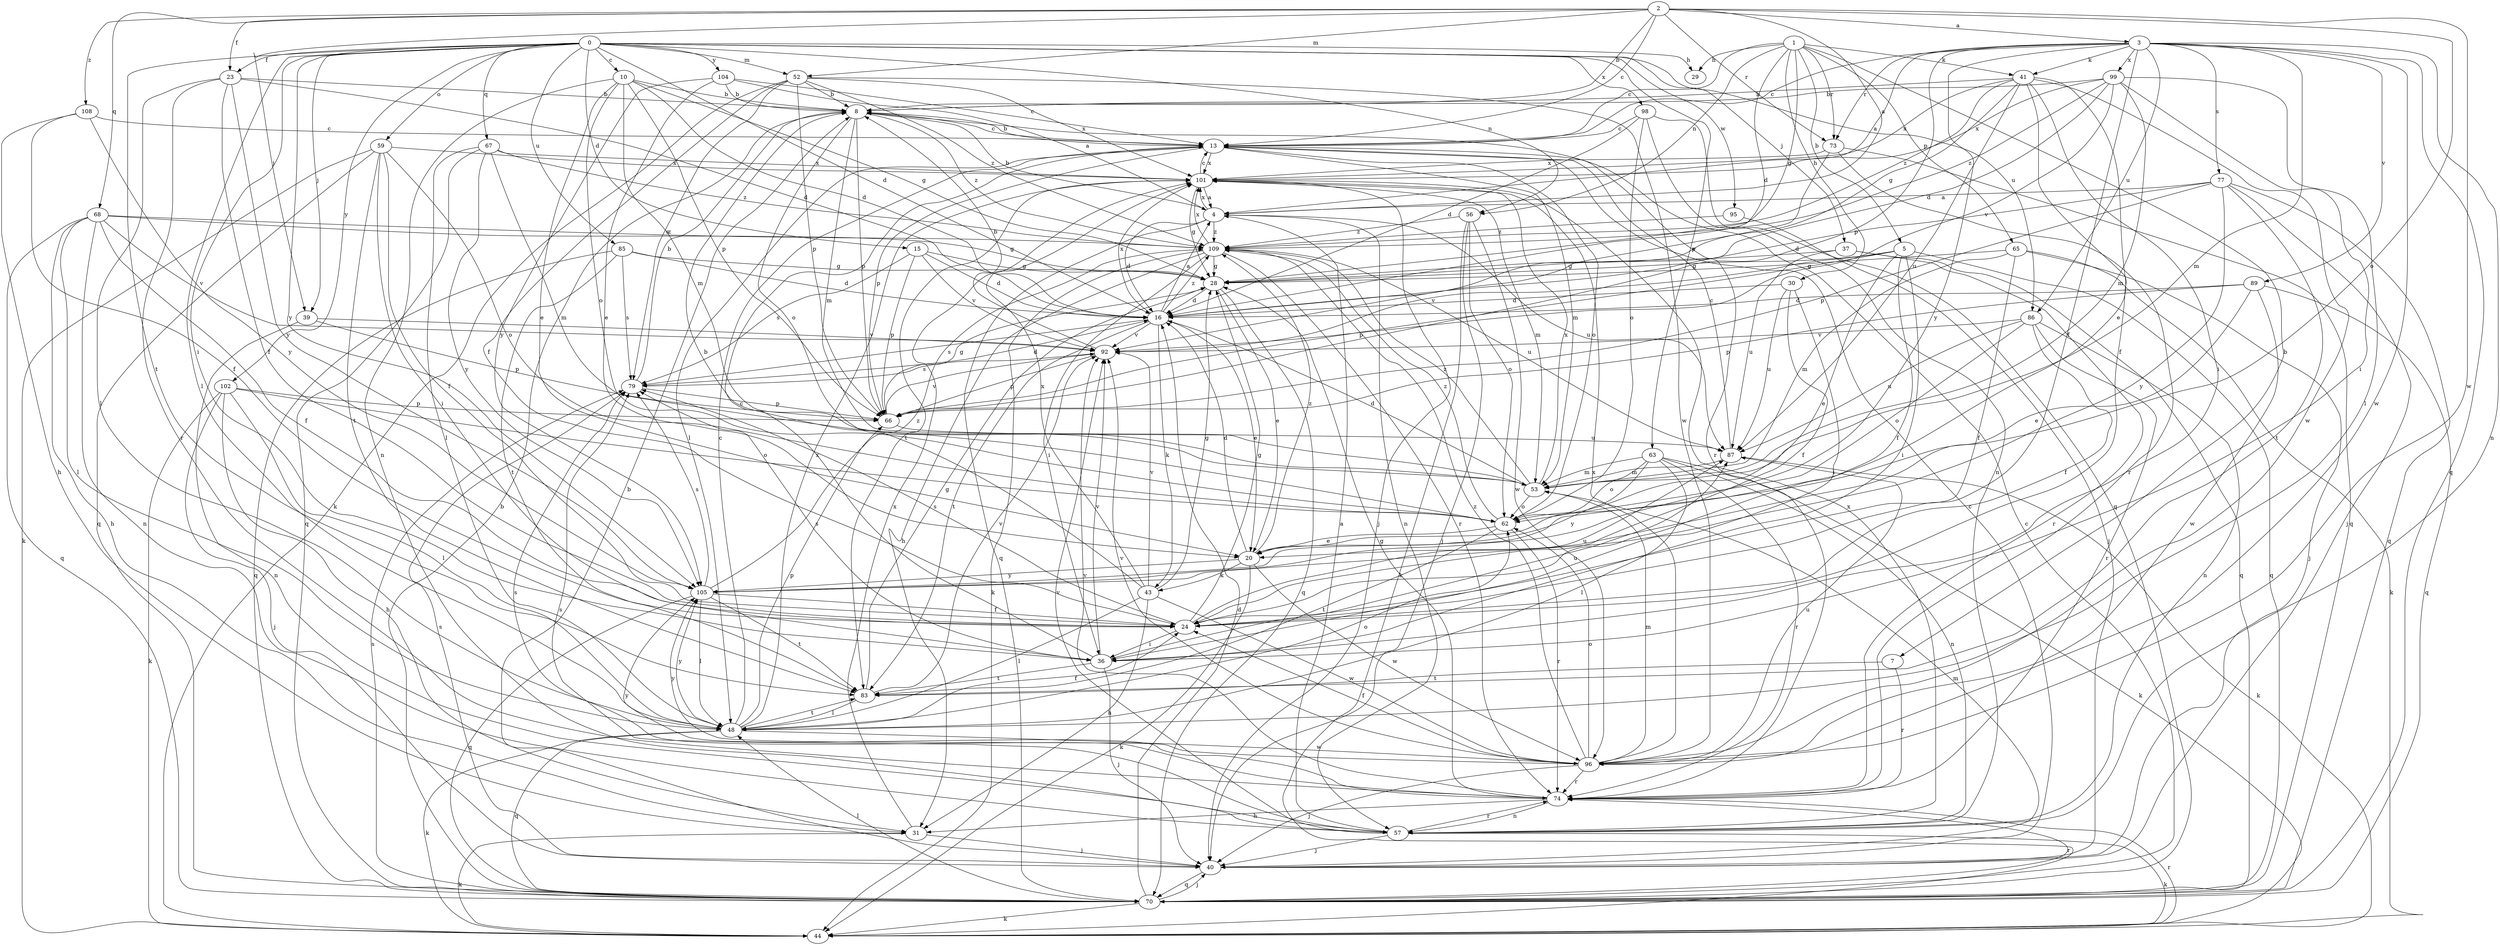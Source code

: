 strict digraph  {
0;
1;
2;
3;
4;
5;
7;
8;
10;
13;
15;
16;
20;
23;
24;
28;
29;
30;
31;
36;
37;
39;
40;
41;
43;
44;
48;
52;
53;
56;
57;
59;
62;
63;
65;
66;
67;
68;
70;
73;
74;
77;
79;
83;
85;
86;
87;
89;
92;
95;
96;
98;
99;
101;
102;
104;
105;
108;
109;
0 -> 10  [label=c];
0 -> 15  [label=d];
0 -> 16  [label=d];
0 -> 23  [label=f];
0 -> 29  [label=h];
0 -> 36  [label=i];
0 -> 37  [label=j];
0 -> 39  [label=j];
0 -> 48  [label=l];
0 -> 52  [label=m];
0 -> 56  [label=n];
0 -> 59  [label=o];
0 -> 63  [label=p];
0 -> 67  [label=q];
0 -> 83  [label=t];
0 -> 85  [label=u];
0 -> 86  [label=u];
0 -> 95  [label=w];
0 -> 98  [label=x];
0 -> 102  [label=y];
0 -> 104  [label=y];
0 -> 105  [label=y];
1 -> 5  [label=b];
1 -> 7  [label=b];
1 -> 13  [label=c];
1 -> 16  [label=d];
1 -> 28  [label=g];
1 -> 29  [label=h];
1 -> 30  [label=h];
1 -> 41  [label=k];
1 -> 56  [label=n];
1 -> 65  [label=p];
1 -> 73  [label=r];
2 -> 3  [label=a];
2 -> 4  [label=a];
2 -> 8  [label=b];
2 -> 13  [label=c];
2 -> 23  [label=f];
2 -> 39  [label=j];
2 -> 52  [label=m];
2 -> 62  [label=o];
2 -> 68  [label=q];
2 -> 73  [label=r];
2 -> 96  [label=w];
2 -> 108  [label=z];
3 -> 4  [label=a];
3 -> 13  [label=c];
3 -> 24  [label=f];
3 -> 41  [label=k];
3 -> 53  [label=m];
3 -> 57  [label=n];
3 -> 66  [label=p];
3 -> 70  [label=q];
3 -> 73  [label=r];
3 -> 77  [label=s];
3 -> 86  [label=u];
3 -> 89  [label=v];
3 -> 96  [label=w];
3 -> 99  [label=x];
3 -> 105  [label=y];
4 -> 8  [label=b];
4 -> 16  [label=d];
4 -> 57  [label=n];
4 -> 70  [label=q];
4 -> 87  [label=u];
4 -> 101  [label=x];
4 -> 109  [label=z];
5 -> 20  [label=e];
5 -> 24  [label=f];
5 -> 28  [label=g];
5 -> 36  [label=i];
5 -> 66  [label=p];
5 -> 70  [label=q];
5 -> 92  [label=v];
7 -> 74  [label=r];
7 -> 83  [label=t];
8 -> 13  [label=c];
8 -> 53  [label=m];
8 -> 62  [label=o];
8 -> 66  [label=p];
8 -> 74  [label=r];
8 -> 109  [label=z];
10 -> 8  [label=b];
10 -> 16  [label=d];
10 -> 20  [label=e];
10 -> 28  [label=g];
10 -> 53  [label=m];
10 -> 57  [label=n];
10 -> 62  [label=o];
10 -> 66  [label=p];
13 -> 8  [label=b];
13 -> 48  [label=l];
13 -> 53  [label=m];
13 -> 62  [label=o];
13 -> 66  [label=p];
13 -> 101  [label=x];
15 -> 16  [label=d];
15 -> 28  [label=g];
15 -> 66  [label=p];
15 -> 79  [label=s];
15 -> 92  [label=v];
16 -> 4  [label=a];
16 -> 20  [label=e];
16 -> 43  [label=k];
16 -> 79  [label=s];
16 -> 83  [label=t];
16 -> 92  [label=v];
16 -> 101  [label=x];
16 -> 109  [label=z];
20 -> 16  [label=d];
20 -> 43  [label=k];
20 -> 44  [label=k];
20 -> 96  [label=w];
20 -> 105  [label=y];
20 -> 109  [label=z];
23 -> 8  [label=b];
23 -> 16  [label=d];
23 -> 24  [label=f];
23 -> 48  [label=l];
23 -> 74  [label=r];
23 -> 105  [label=y];
24 -> 28  [label=g];
24 -> 36  [label=i];
24 -> 79  [label=s];
24 -> 87  [label=u];
28 -> 16  [label=d];
28 -> 20  [label=e];
28 -> 70  [label=q];
30 -> 16  [label=d];
30 -> 24  [label=f];
30 -> 36  [label=i];
30 -> 87  [label=u];
31 -> 40  [label=j];
31 -> 44  [label=k];
31 -> 101  [label=x];
36 -> 13  [label=c];
36 -> 40  [label=j];
36 -> 79  [label=s];
36 -> 83  [label=t];
36 -> 87  [label=u];
36 -> 92  [label=v];
37 -> 28  [label=g];
37 -> 70  [label=q];
37 -> 74  [label=r];
37 -> 87  [label=u];
39 -> 57  [label=n];
39 -> 66  [label=p];
39 -> 92  [label=v];
40 -> 8  [label=b];
40 -> 13  [label=c];
40 -> 53  [label=m];
40 -> 70  [label=q];
40 -> 79  [label=s];
41 -> 8  [label=b];
41 -> 20  [label=e];
41 -> 24  [label=f];
41 -> 28  [label=g];
41 -> 36  [label=i];
41 -> 87  [label=u];
41 -> 96  [label=w];
41 -> 101  [label=x];
41 -> 109  [label=z];
43 -> 8  [label=b];
43 -> 28  [label=g];
43 -> 31  [label=h];
43 -> 48  [label=l];
43 -> 92  [label=v];
43 -> 96  [label=w];
43 -> 101  [label=x];
44 -> 74  [label=r];
48 -> 13  [label=c];
48 -> 24  [label=f];
48 -> 44  [label=k];
48 -> 62  [label=o];
48 -> 66  [label=p];
48 -> 70  [label=q];
48 -> 83  [label=t];
48 -> 96  [label=w];
48 -> 101  [label=x];
48 -> 105  [label=y];
52 -> 8  [label=b];
52 -> 24  [label=f];
52 -> 44  [label=k];
52 -> 66  [label=p];
52 -> 79  [label=s];
52 -> 96  [label=w];
52 -> 101  [label=x];
52 -> 109  [label=z];
53 -> 16  [label=d];
53 -> 62  [label=o];
53 -> 101  [label=x];
53 -> 109  [label=z];
56 -> 40  [label=j];
56 -> 44  [label=k];
56 -> 62  [label=o];
56 -> 96  [label=w];
56 -> 109  [label=z];
57 -> 4  [label=a];
57 -> 40  [label=j];
57 -> 44  [label=k];
57 -> 74  [label=r];
57 -> 79  [label=s];
57 -> 92  [label=v];
57 -> 101  [label=x];
59 -> 24  [label=f];
59 -> 36  [label=i];
59 -> 44  [label=k];
59 -> 62  [label=o];
59 -> 70  [label=q];
59 -> 83  [label=t];
59 -> 101  [label=x];
62 -> 20  [label=e];
62 -> 74  [label=r];
62 -> 83  [label=t];
62 -> 109  [label=z];
63 -> 44  [label=k];
63 -> 48  [label=l];
63 -> 53  [label=m];
63 -> 57  [label=n];
63 -> 62  [label=o];
63 -> 74  [label=r];
63 -> 105  [label=y];
65 -> 24  [label=f];
65 -> 28  [label=g];
65 -> 40  [label=j];
65 -> 44  [label=k];
65 -> 53  [label=m];
66 -> 28  [label=g];
66 -> 87  [label=u];
66 -> 92  [label=v];
67 -> 48  [label=l];
67 -> 53  [label=m];
67 -> 70  [label=q];
67 -> 101  [label=x];
67 -> 105  [label=y];
67 -> 109  [label=z];
68 -> 24  [label=f];
68 -> 28  [label=g];
68 -> 31  [label=h];
68 -> 48  [label=l];
68 -> 57  [label=n];
68 -> 70  [label=q];
68 -> 92  [label=v];
68 -> 109  [label=z];
70 -> 8  [label=b];
70 -> 13  [label=c];
70 -> 16  [label=d];
70 -> 40  [label=j];
70 -> 44  [label=k];
70 -> 48  [label=l];
70 -> 74  [label=r];
70 -> 79  [label=s];
73 -> 70  [label=q];
73 -> 74  [label=r];
73 -> 92  [label=v];
73 -> 101  [label=x];
74 -> 28  [label=g];
74 -> 31  [label=h];
74 -> 57  [label=n];
74 -> 79  [label=s];
74 -> 92  [label=v];
74 -> 105  [label=y];
77 -> 4  [label=a];
77 -> 16  [label=d];
77 -> 40  [label=j];
77 -> 66  [label=p];
77 -> 70  [label=q];
77 -> 83  [label=t];
77 -> 105  [label=y];
79 -> 8  [label=b];
79 -> 16  [label=d];
79 -> 66  [label=p];
83 -> 28  [label=g];
83 -> 48  [label=l];
83 -> 92  [label=v];
85 -> 16  [label=d];
85 -> 28  [label=g];
85 -> 70  [label=q];
85 -> 79  [label=s];
85 -> 83  [label=t];
86 -> 24  [label=f];
86 -> 57  [label=n];
86 -> 62  [label=o];
86 -> 74  [label=r];
86 -> 87  [label=u];
86 -> 92  [label=v];
87 -> 13  [label=c];
87 -> 44  [label=k];
87 -> 53  [label=m];
89 -> 16  [label=d];
89 -> 20  [label=e];
89 -> 66  [label=p];
89 -> 70  [label=q];
89 -> 96  [label=w];
92 -> 8  [label=b];
92 -> 66  [label=p];
92 -> 79  [label=s];
95 -> 40  [label=j];
95 -> 109  [label=z];
96 -> 24  [label=f];
96 -> 40  [label=j];
96 -> 53  [label=m];
96 -> 62  [label=o];
96 -> 74  [label=r];
96 -> 87  [label=u];
96 -> 92  [label=v];
96 -> 101  [label=x];
96 -> 105  [label=y];
96 -> 109  [label=z];
98 -> 13  [label=c];
98 -> 16  [label=d];
98 -> 57  [label=n];
98 -> 62  [label=o];
98 -> 70  [label=q];
99 -> 8  [label=b];
99 -> 16  [label=d];
99 -> 36  [label=i];
99 -> 48  [label=l];
99 -> 53  [label=m];
99 -> 92  [label=v];
99 -> 101  [label=x];
99 -> 109  [label=z];
101 -> 4  [label=a];
101 -> 13  [label=c];
101 -> 28  [label=g];
101 -> 40  [label=j];
101 -> 53  [label=m];
101 -> 83  [label=t];
102 -> 31  [label=h];
102 -> 40  [label=j];
102 -> 44  [label=k];
102 -> 48  [label=l];
102 -> 62  [label=o];
102 -> 66  [label=p];
104 -> 4  [label=a];
104 -> 8  [label=b];
104 -> 13  [label=c];
104 -> 20  [label=e];
104 -> 105  [label=y];
105 -> 24  [label=f];
105 -> 48  [label=l];
105 -> 70  [label=q];
105 -> 79  [label=s];
105 -> 83  [label=t];
105 -> 109  [label=z];
108 -> 13  [label=c];
108 -> 24  [label=f];
108 -> 31  [label=h];
108 -> 105  [label=y];
109 -> 28  [label=g];
109 -> 31  [label=h];
109 -> 36  [label=i];
109 -> 44  [label=k];
109 -> 74  [label=r];
109 -> 87  [label=u];
109 -> 101  [label=x];
}
